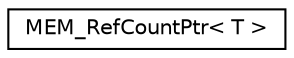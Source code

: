 digraph G
{
  edge [fontname="Helvetica",fontsize="10",labelfontname="Helvetica",labelfontsize="10"];
  node [fontname="Helvetica",fontsize="10",shape=record];
  rankdir=LR;
  Node1 [label="MEM_RefCountPtr\< T \>",height=0.2,width=0.4,color="black", fillcolor="white", style="filled",URL="$d3/d29/classMEM__RefCountPtr.html"];
}
